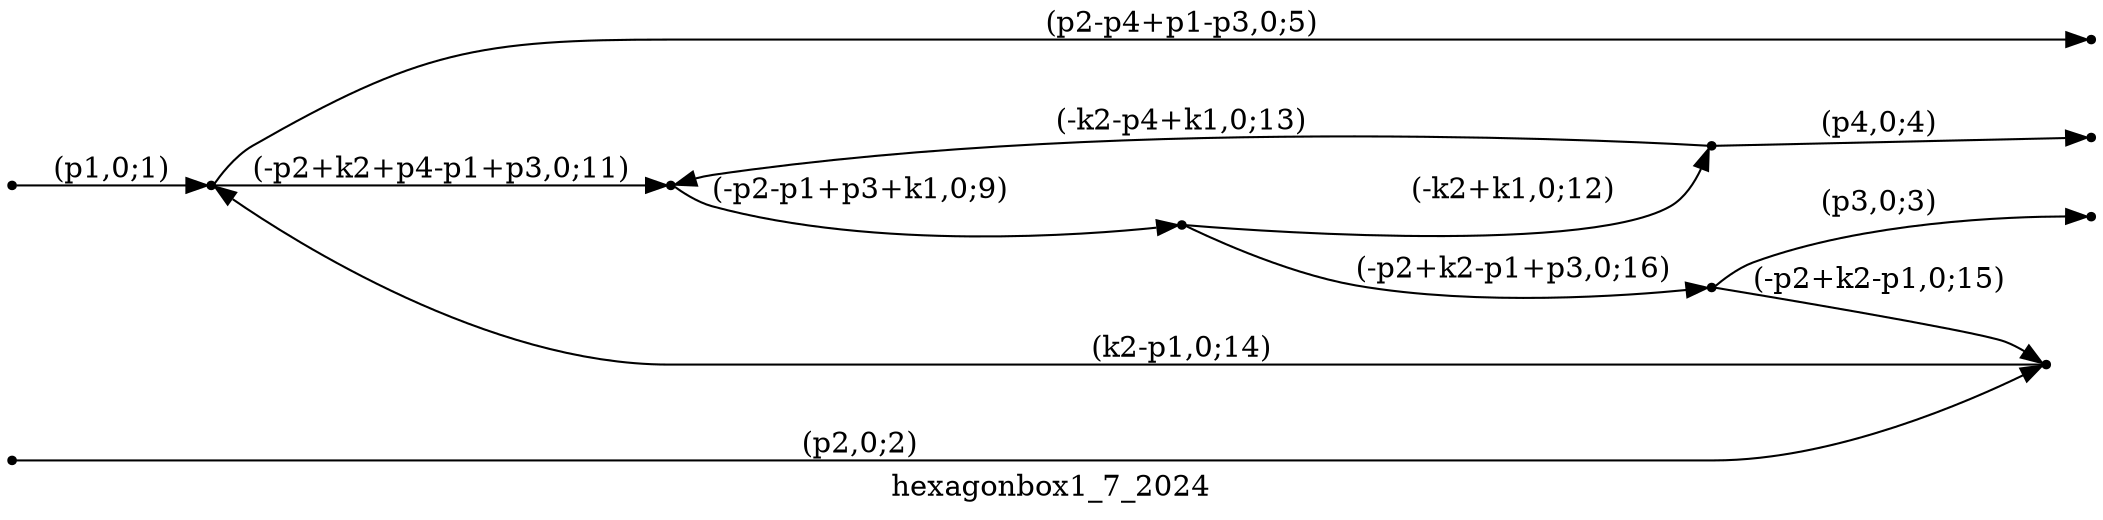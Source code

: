 digraph hexagonbox1_7_2024 {
  label="hexagonbox1_7_2024";
  rankdir="LR";
  subgraph edges {
    -1 -> 4 [label="(p1,0;1)"];
    -2 -> 5 [label="(p2,0;2)"];
    6 -> -3 [label="(p3,0;3)"];
    3 -> -4 [label="(p4,0;4)"];
    4 -> -5 [label="(p2-p4+p1-p3,0;5)"];
    1 -> 2 [label="(-p2-p1+p3+k1,0;9)"];
    4 -> 1 [label="(-p2+k2+p4-p1+p3,0;11)"];
    2 -> 3 [label="(-k2+k1,0;12)"];
    3 -> 1 [label="(-k2-p4+k1,0;13)"];
    5 -> 4 [label="(k2-p1,0;14)"];
    6 -> 5 [label="(-p2+k2-p1,0;15)"];
    2 -> 6 [label="(-p2+k2-p1+p3,0;16)"];
  }
  subgraph incoming { rank="source"; -1; -2; }
  subgraph outgoing { rank="sink"; -3; -4; -5; }
-5 [shape=point];
-4 [shape=point];
-3 [shape=point];
-2 [shape=point];
-1 [shape=point];
1 [shape=point];
2 [shape=point];
3 [shape=point];
4 [shape=point];
5 [shape=point];
6 [shape=point];
}

